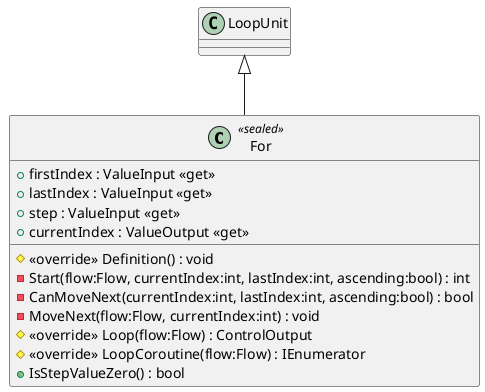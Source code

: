 @startuml
class For <<sealed>> {
    + firstIndex : ValueInput <<get>>
    + lastIndex : ValueInput <<get>>
    + step : ValueInput <<get>>
    + currentIndex : ValueOutput <<get>>
    # <<override>> Definition() : void
    - Start(flow:Flow, currentIndex:int, lastIndex:int, ascending:bool) : int
    - CanMoveNext(currentIndex:int, lastIndex:int, ascending:bool) : bool
    - MoveNext(flow:Flow, currentIndex:int) : void
    # <<override>> Loop(flow:Flow) : ControlOutput
    # <<override>> LoopCoroutine(flow:Flow) : IEnumerator
    + IsStepValueZero() : bool
}
LoopUnit <|-- For
@enduml
